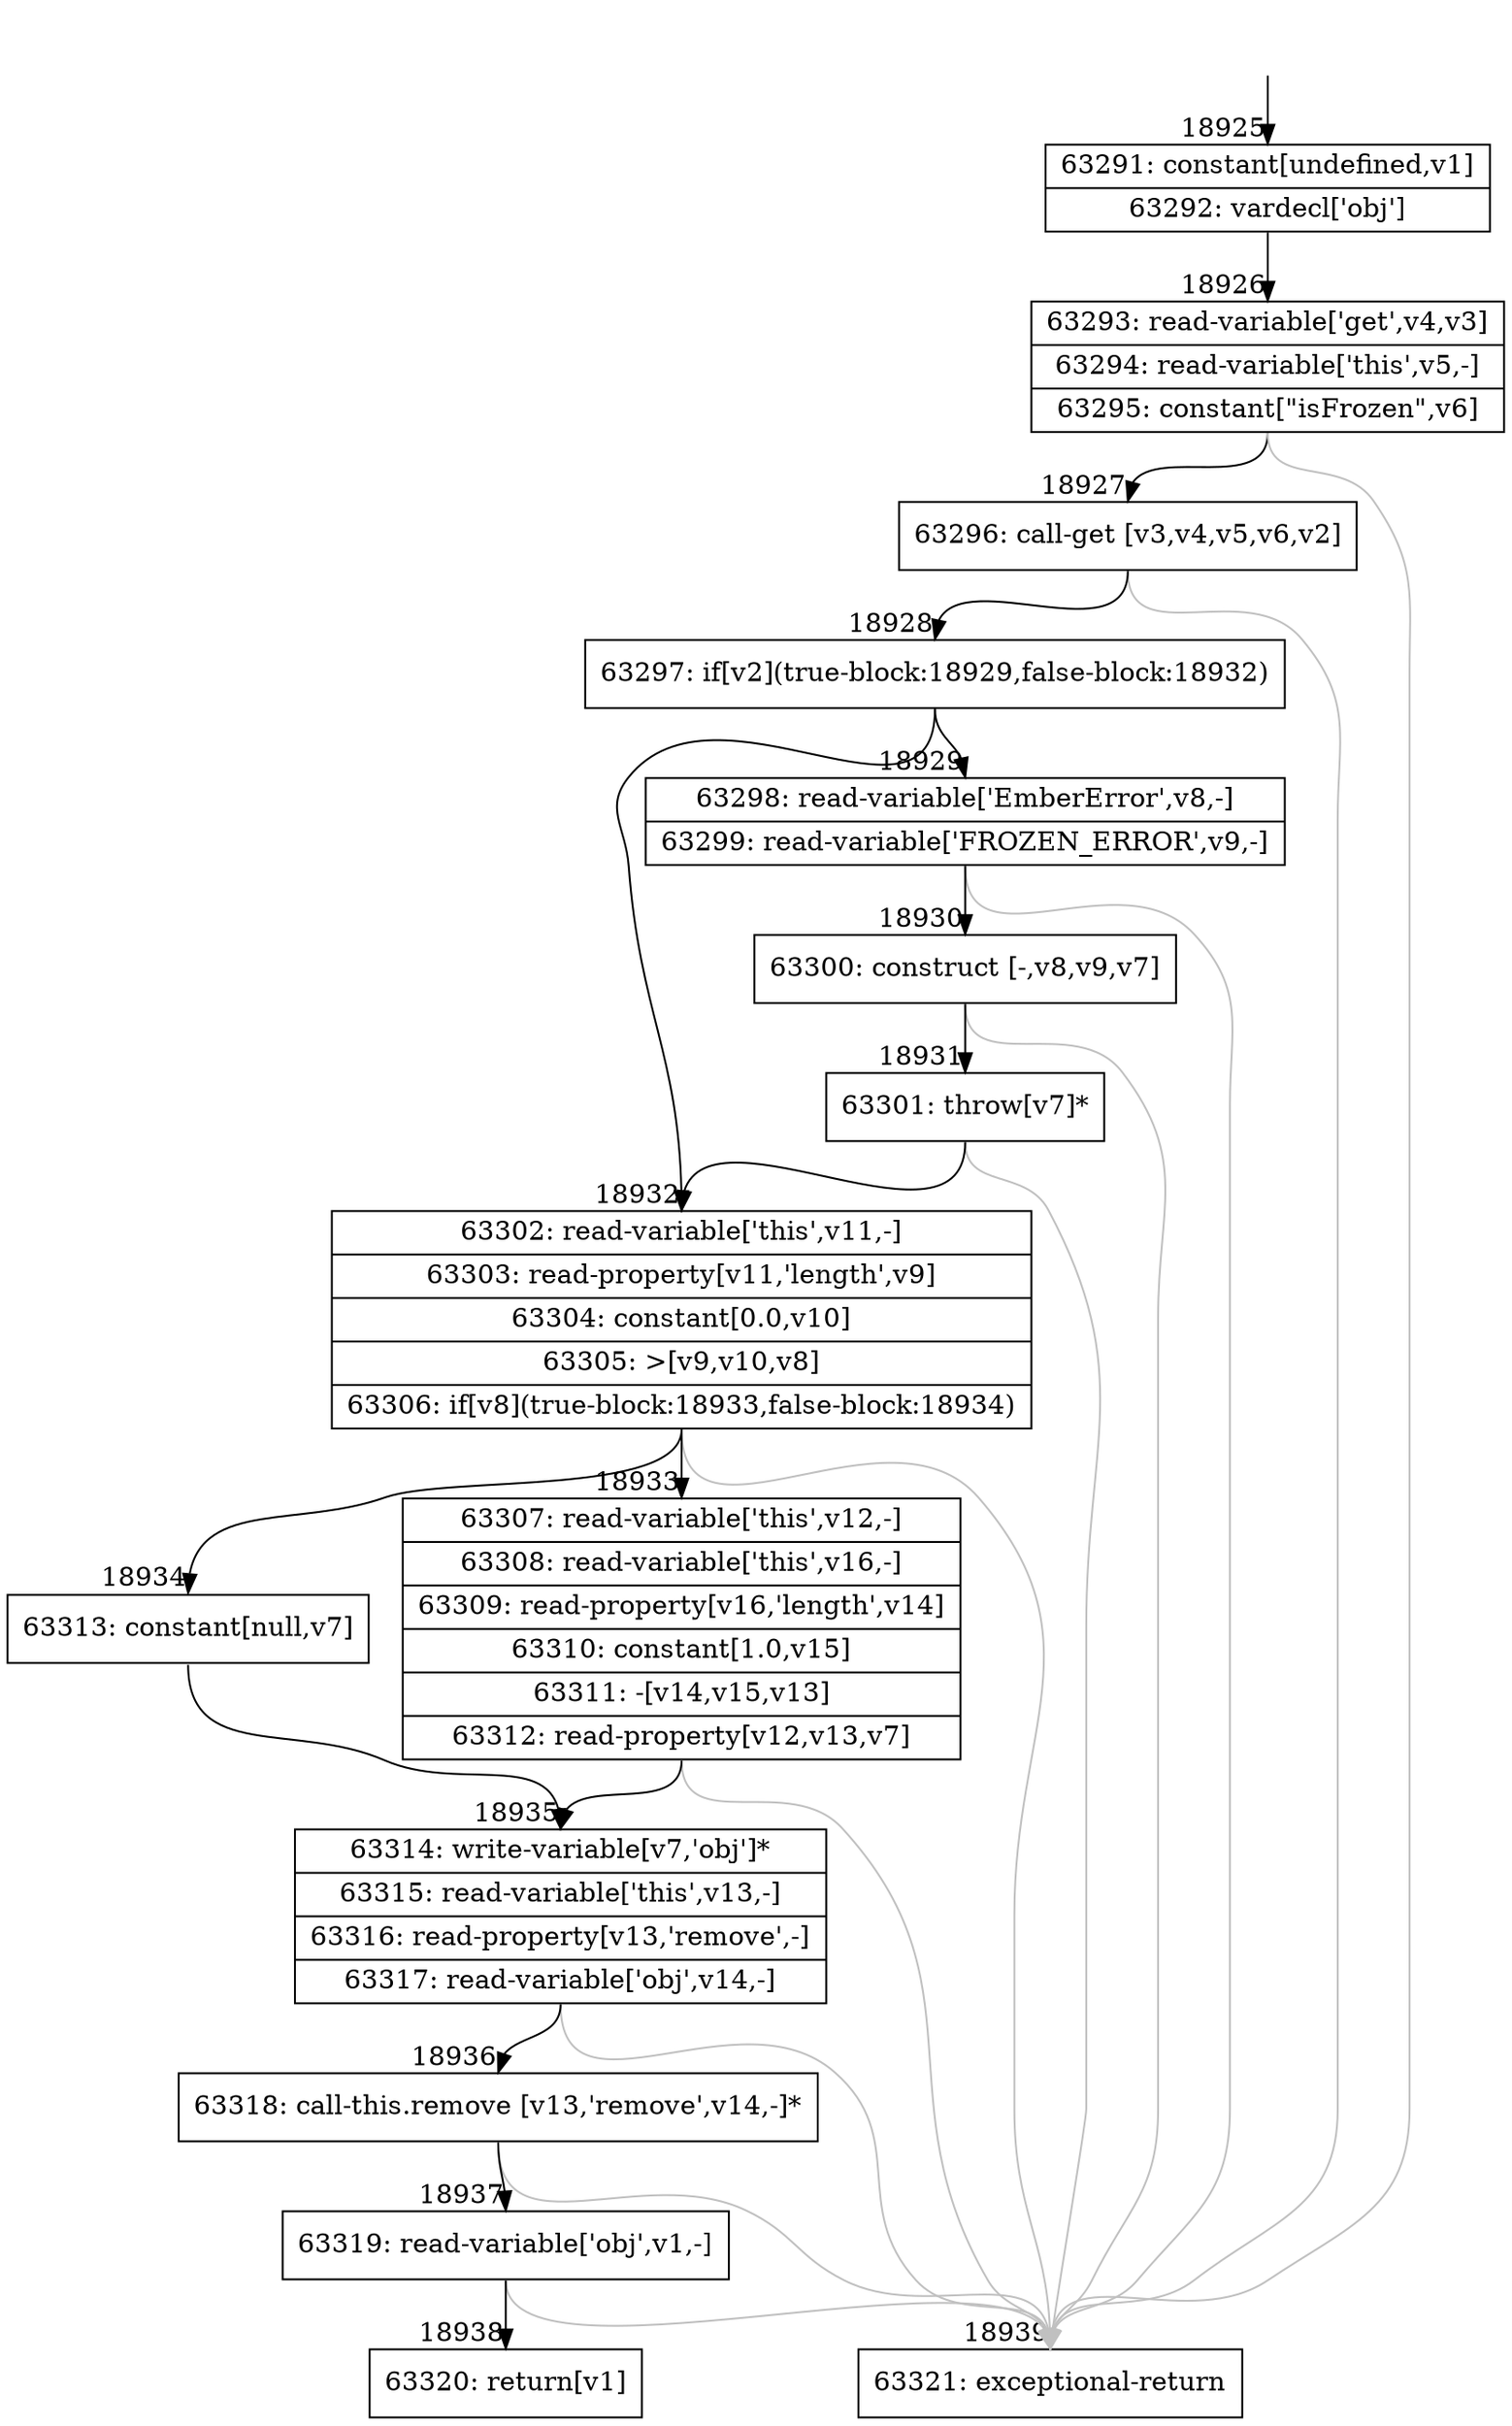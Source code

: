 digraph {
rankdir="TD"
BB_entry1631[shape=none,label=""];
BB_entry1631 -> BB18925 [tailport=s, headport=n, headlabel="    18925"]
BB18925 [shape=record label="{63291: constant[undefined,v1]|63292: vardecl['obj']}" ] 
BB18925 -> BB18926 [tailport=s, headport=n, headlabel="      18926"]
BB18926 [shape=record label="{63293: read-variable['get',v4,v3]|63294: read-variable['this',v5,-]|63295: constant[\"isFrozen\",v6]}" ] 
BB18926 -> BB18927 [tailport=s, headport=n, headlabel="      18927"]
BB18926 -> BB18939 [tailport=s, headport=n, color=gray, headlabel="      18939"]
BB18927 [shape=record label="{63296: call-get [v3,v4,v5,v6,v2]}" ] 
BB18927 -> BB18928 [tailport=s, headport=n, headlabel="      18928"]
BB18927 -> BB18939 [tailport=s, headport=n, color=gray]
BB18928 [shape=record label="{63297: if[v2](true-block:18929,false-block:18932)}" ] 
BB18928 -> BB18929 [tailport=s, headport=n, headlabel="      18929"]
BB18928 -> BB18932 [tailport=s, headport=n, headlabel="      18932"]
BB18929 [shape=record label="{63298: read-variable['EmberError',v8,-]|63299: read-variable['FROZEN_ERROR',v9,-]}" ] 
BB18929 -> BB18930 [tailport=s, headport=n, headlabel="      18930"]
BB18929 -> BB18939 [tailport=s, headport=n, color=gray]
BB18930 [shape=record label="{63300: construct [-,v8,v9,v7]}" ] 
BB18930 -> BB18931 [tailport=s, headport=n, headlabel="      18931"]
BB18930 -> BB18939 [tailport=s, headport=n, color=gray]
BB18931 [shape=record label="{63301: throw[v7]*}" ] 
BB18931 -> BB18932 [tailport=s, headport=n]
BB18931 -> BB18939 [tailport=s, headport=n, color=gray]
BB18932 [shape=record label="{63302: read-variable['this',v11,-]|63303: read-property[v11,'length',v9]|63304: constant[0.0,v10]|63305: \>[v9,v10,v8]|63306: if[v8](true-block:18933,false-block:18934)}" ] 
BB18932 -> BB18933 [tailport=s, headport=n, headlabel="      18933"]
BB18932 -> BB18934 [tailport=s, headport=n, headlabel="      18934"]
BB18932 -> BB18939 [tailport=s, headport=n, color=gray]
BB18933 [shape=record label="{63307: read-variable['this',v12,-]|63308: read-variable['this',v16,-]|63309: read-property[v16,'length',v14]|63310: constant[1.0,v15]|63311: -[v14,v15,v13]|63312: read-property[v12,v13,v7]}" ] 
BB18933 -> BB18935 [tailport=s, headport=n, headlabel="      18935"]
BB18933 -> BB18939 [tailport=s, headport=n, color=gray]
BB18934 [shape=record label="{63313: constant[null,v7]}" ] 
BB18934 -> BB18935 [tailport=s, headport=n]
BB18935 [shape=record label="{63314: write-variable[v7,'obj']*|63315: read-variable['this',v13,-]|63316: read-property[v13,'remove',-]|63317: read-variable['obj',v14,-]}" ] 
BB18935 -> BB18936 [tailport=s, headport=n, headlabel="      18936"]
BB18935 -> BB18939 [tailport=s, headport=n, color=gray]
BB18936 [shape=record label="{63318: call-this.remove [v13,'remove',v14,-]*}" ] 
BB18936 -> BB18937 [tailport=s, headport=n, headlabel="      18937"]
BB18936 -> BB18939 [tailport=s, headport=n, color=gray]
BB18937 [shape=record label="{63319: read-variable['obj',v1,-]}" ] 
BB18937 -> BB18938 [tailport=s, headport=n, headlabel="      18938"]
BB18937 -> BB18939 [tailport=s, headport=n, color=gray]
BB18938 [shape=record label="{63320: return[v1]}" ] 
BB18939 [shape=record label="{63321: exceptional-return}" ] 
//#$~ 35614
}
